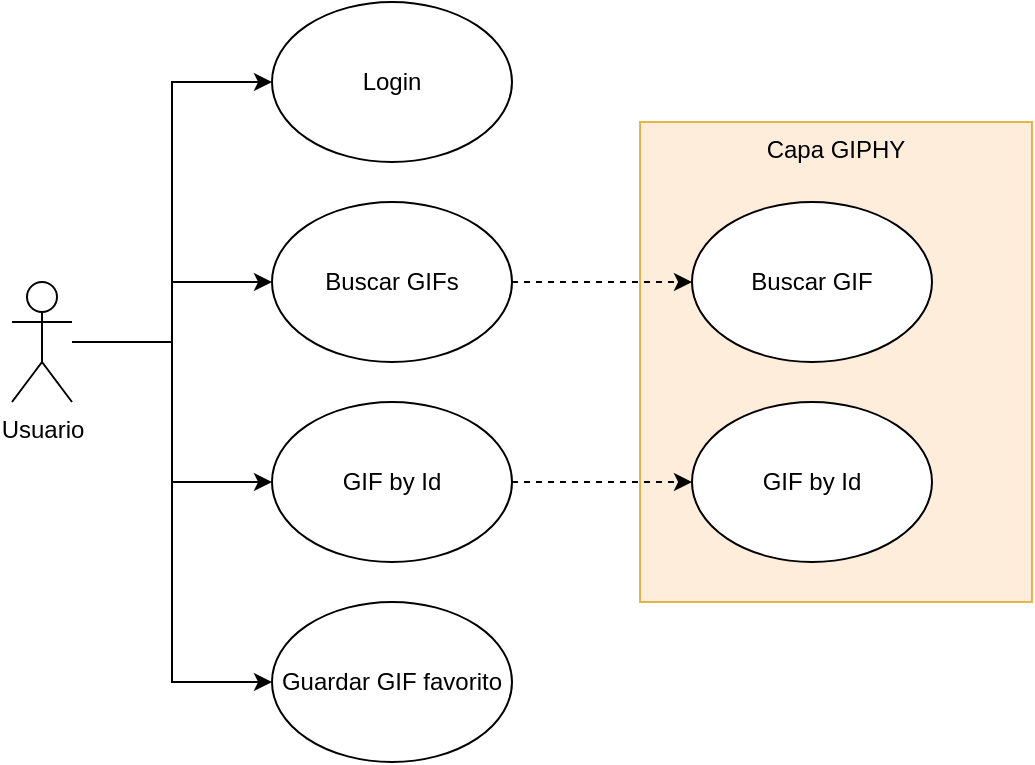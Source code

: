 <mxfile version="24.0.6" type="device">
  <diagram name="Página-1" id="PPq3TKaDJ3LNgwmij9UF">
    <mxGraphModel dx="984" dy="540" grid="1" gridSize="10" guides="1" tooltips="1" connect="1" arrows="1" fold="1" page="1" pageScale="1" pageWidth="827" pageHeight="1169" math="0" shadow="0">
      <root>
        <mxCell id="0" />
        <mxCell id="1" parent="0" />
        <mxCell id="tMx6VQujs1-kL4qvIePB-1" value="Login" style="ellipse;whiteSpace=wrap;html=1;" vertex="1" parent="1">
          <mxGeometry x="230" y="100" width="120" height="80" as="geometry" />
        </mxCell>
        <mxCell id="tMx6VQujs1-kL4qvIePB-2" value="Buscar GIFs" style="ellipse;whiteSpace=wrap;html=1;" vertex="1" parent="1">
          <mxGeometry x="230" y="200" width="120" height="80" as="geometry" />
        </mxCell>
        <mxCell id="tMx6VQujs1-kL4qvIePB-4" value="GIF by Id" style="ellipse;whiteSpace=wrap;html=1;" vertex="1" parent="1">
          <mxGeometry x="230" y="300" width="120" height="80" as="geometry" />
        </mxCell>
        <mxCell id="tMx6VQujs1-kL4qvIePB-5" value="Guardar GIF favorito" style="ellipse;whiteSpace=wrap;html=1;" vertex="1" parent="1">
          <mxGeometry x="230" y="400" width="120" height="80" as="geometry" />
        </mxCell>
        <mxCell id="tMx6VQujs1-kL4qvIePB-7" style="edgeStyle=orthogonalEdgeStyle;rounded=0;orthogonalLoop=1;jettySize=auto;html=1;entryX=0;entryY=0.5;entryDx=0;entryDy=0;" edge="1" parent="1" source="tMx6VQujs1-kL4qvIePB-6" target="tMx6VQujs1-kL4qvIePB-1">
          <mxGeometry relative="1" as="geometry" />
        </mxCell>
        <mxCell id="tMx6VQujs1-kL4qvIePB-8" style="edgeStyle=orthogonalEdgeStyle;rounded=0;orthogonalLoop=1;jettySize=auto;html=1;entryX=0;entryY=0.5;entryDx=0;entryDy=0;" edge="1" parent="1" source="tMx6VQujs1-kL4qvIePB-6" target="tMx6VQujs1-kL4qvIePB-2">
          <mxGeometry relative="1" as="geometry" />
        </mxCell>
        <mxCell id="tMx6VQujs1-kL4qvIePB-9" style="edgeStyle=orthogonalEdgeStyle;rounded=0;orthogonalLoop=1;jettySize=auto;html=1;entryX=0;entryY=0.5;entryDx=0;entryDy=0;" edge="1" parent="1" source="tMx6VQujs1-kL4qvIePB-6" target="tMx6VQujs1-kL4qvIePB-4">
          <mxGeometry relative="1" as="geometry" />
        </mxCell>
        <mxCell id="tMx6VQujs1-kL4qvIePB-15" value="Capa GIPHY" style="rounded=0;whiteSpace=wrap;html=1;fillColor=#ffe6cc;strokeColor=#d79b00;opacity=70;align=center;verticalAlign=top;" vertex="1" parent="1">
          <mxGeometry x="414" y="160" width="196" height="240" as="geometry" />
        </mxCell>
        <mxCell id="tMx6VQujs1-kL4qvIePB-10" style="edgeStyle=orthogonalEdgeStyle;rounded=0;orthogonalLoop=1;jettySize=auto;html=1;entryX=0;entryY=0.5;entryDx=0;entryDy=0;" edge="1" parent="1" source="tMx6VQujs1-kL4qvIePB-6" target="tMx6VQujs1-kL4qvIePB-5">
          <mxGeometry relative="1" as="geometry" />
        </mxCell>
        <mxCell id="tMx6VQujs1-kL4qvIePB-6" value="Usuario" style="shape=umlActor;verticalLabelPosition=bottom;verticalAlign=top;html=1;outlineConnect=0;" vertex="1" parent="1">
          <mxGeometry x="100" y="240" width="30" height="60" as="geometry" />
        </mxCell>
        <mxCell id="tMx6VQujs1-kL4qvIePB-11" value="GIF by Id" style="ellipse;whiteSpace=wrap;html=1;" vertex="1" parent="1">
          <mxGeometry x="440" y="300" width="120" height="80" as="geometry" />
        </mxCell>
        <mxCell id="tMx6VQujs1-kL4qvIePB-12" value="Buscar GIF" style="ellipse;whiteSpace=wrap;html=1;" vertex="1" parent="1">
          <mxGeometry x="440" y="200" width="120" height="80" as="geometry" />
        </mxCell>
        <mxCell id="tMx6VQujs1-kL4qvIePB-13" style="edgeStyle=orthogonalEdgeStyle;rounded=0;orthogonalLoop=1;jettySize=auto;html=1;entryX=0;entryY=0.5;entryDx=0;entryDy=0;dashed=1;" edge="1" parent="1" source="tMx6VQujs1-kL4qvIePB-2" target="tMx6VQujs1-kL4qvIePB-12">
          <mxGeometry relative="1" as="geometry" />
        </mxCell>
        <mxCell id="tMx6VQujs1-kL4qvIePB-14" style="edgeStyle=orthogonalEdgeStyle;rounded=0;orthogonalLoop=1;jettySize=auto;html=1;entryX=0;entryY=0.5;entryDx=0;entryDy=0;dashed=1;" edge="1" parent="1" source="tMx6VQujs1-kL4qvIePB-4" target="tMx6VQujs1-kL4qvIePB-11">
          <mxGeometry relative="1" as="geometry">
            <Array as="points">
              <mxPoint x="380" y="340" />
              <mxPoint x="380" y="340" />
            </Array>
          </mxGeometry>
        </mxCell>
      </root>
    </mxGraphModel>
  </diagram>
</mxfile>
